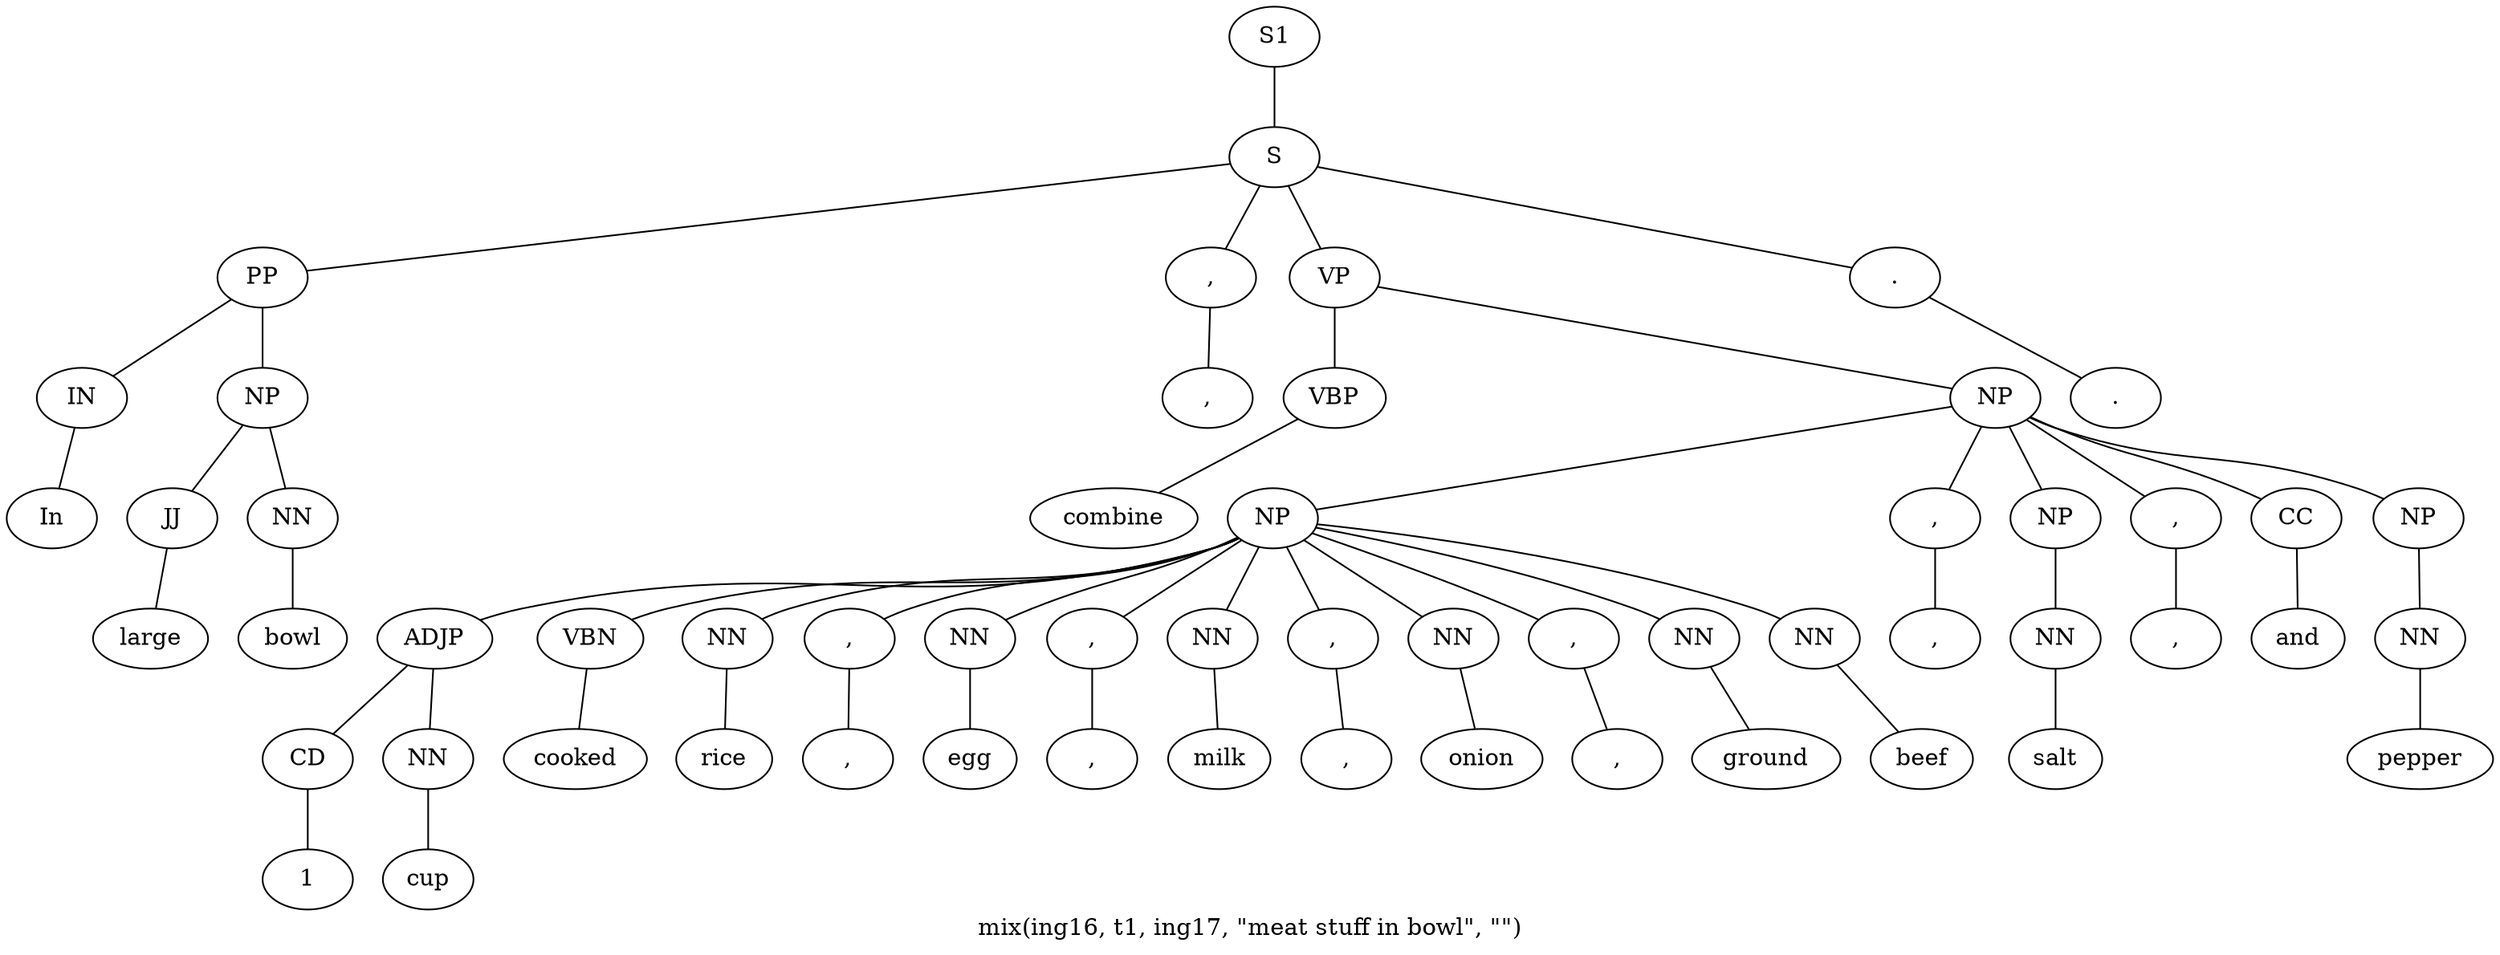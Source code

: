 graph SyntaxGraph {
	label = "mix(ing16, t1, ing17, \"meat stuff in bowl\", \"\")";
	Node0 [label="S1"];
	Node1 [label="S"];
	Node2 [label="PP"];
	Node3 [label="IN"];
	Node4 [label="In"];
	Node5 [label="NP"];
	Node6 [label="JJ"];
	Node7 [label="large"];
	Node8 [label="NN"];
	Node9 [label="bowl"];
	Node10 [label=","];
	Node11 [label=","];
	Node12 [label="VP"];
	Node13 [label="VBP"];
	Node14 [label="combine"];
	Node15 [label="NP"];
	Node16 [label="NP"];
	Node17 [label="ADJP"];
	Node18 [label="CD"];
	Node19 [label="1"];
	Node20 [label="NN"];
	Node21 [label="cup"];
	Node22 [label="VBN"];
	Node23 [label="cooked"];
	Node24 [label="NN"];
	Node25 [label="rice"];
	Node26 [label=","];
	Node27 [label=","];
	Node28 [label="NN"];
	Node29 [label="egg"];
	Node30 [label=","];
	Node31 [label=","];
	Node32 [label="NN"];
	Node33 [label="milk"];
	Node34 [label=","];
	Node35 [label=","];
	Node36 [label="NN"];
	Node37 [label="onion"];
	Node38 [label=","];
	Node39 [label=","];
	Node40 [label="NN"];
	Node41 [label="ground"];
	Node42 [label="NN"];
	Node43 [label="beef"];
	Node44 [label=","];
	Node45 [label=","];
	Node46 [label="NP"];
	Node47 [label="NN"];
	Node48 [label="salt"];
	Node49 [label=","];
	Node50 [label=","];
	Node51 [label="CC"];
	Node52 [label="and"];
	Node53 [label="NP"];
	Node54 [label="NN"];
	Node55 [label="pepper"];
	Node56 [label="."];
	Node57 [label="."];

	Node0 -- Node1;
	Node1 -- Node2;
	Node1 -- Node10;
	Node1 -- Node12;
	Node1 -- Node56;
	Node2 -- Node3;
	Node2 -- Node5;
	Node3 -- Node4;
	Node5 -- Node6;
	Node5 -- Node8;
	Node6 -- Node7;
	Node8 -- Node9;
	Node10 -- Node11;
	Node12 -- Node13;
	Node12 -- Node15;
	Node13 -- Node14;
	Node15 -- Node16;
	Node15 -- Node44;
	Node15 -- Node46;
	Node15 -- Node49;
	Node15 -- Node51;
	Node15 -- Node53;
	Node16 -- Node17;
	Node16 -- Node22;
	Node16 -- Node24;
	Node16 -- Node26;
	Node16 -- Node28;
	Node16 -- Node30;
	Node16 -- Node32;
	Node16 -- Node34;
	Node16 -- Node36;
	Node16 -- Node38;
	Node16 -- Node40;
	Node16 -- Node42;
	Node17 -- Node18;
	Node17 -- Node20;
	Node18 -- Node19;
	Node20 -- Node21;
	Node22 -- Node23;
	Node24 -- Node25;
	Node26 -- Node27;
	Node28 -- Node29;
	Node30 -- Node31;
	Node32 -- Node33;
	Node34 -- Node35;
	Node36 -- Node37;
	Node38 -- Node39;
	Node40 -- Node41;
	Node42 -- Node43;
	Node44 -- Node45;
	Node46 -- Node47;
	Node47 -- Node48;
	Node49 -- Node50;
	Node51 -- Node52;
	Node53 -- Node54;
	Node54 -- Node55;
	Node56 -- Node57;
}